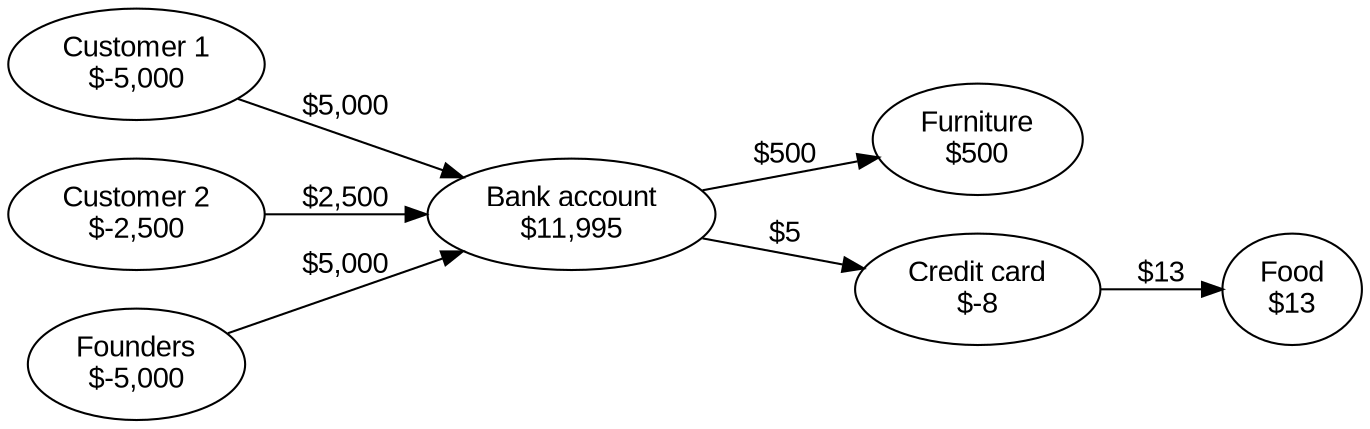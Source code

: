 #!/usr/bin/env dot -O -Tpng

digraph G {
    graph [rankdir=LR, fontname=Arial];
    node [fontname=Arial];
    edge [fontname=Arial];

    customer1 -> bank [label="$5,000"];
    customer2 -> bank [label="$2,500"];
    capital -> bank [label="$5,000"];
    bank -> furniture [label="$500"];
    bank -> creditcard [label="$5"];
    creditcard -> food [label="$13"];

    customer1    [label="Customer 1\n$-5,000"];
    customer2    [label="Customer 2\n$-2,500"];
    capital      [label="Founders\n$-5,000"];
    bank         [label="Bank account\n$11,995"];
    furniture    [label="Furniture\n$500"];
    creditcard   [label="Credit card\n$-8"];
    food         [label="Food\n$13"];
}
